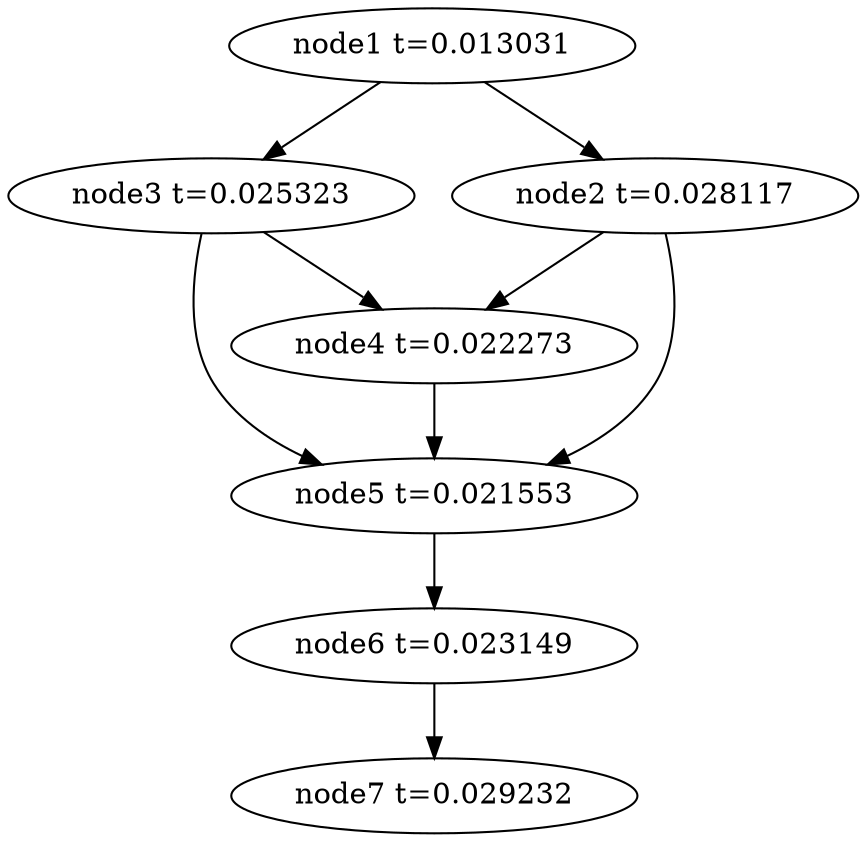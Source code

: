 digraph g{
	node7[label="node7 t=0.029232"]
	node6 -> node7
	node6[label="node6 t=0.023149"];
	node5 -> node6
	node5[label="node5 t=0.021553"];
	node4 -> node5
	node4[label="node4 t=0.022273"];
	node3 -> node5
	node3 -> node4
	node3[label="node3 t=0.025323"];
	node2 -> node5
	node2 -> node4
	node2[label="node2 t=0.028117"];
	node1 -> node3
	node1 -> node2
	node1[label="node1 t=0.013031"];
}
